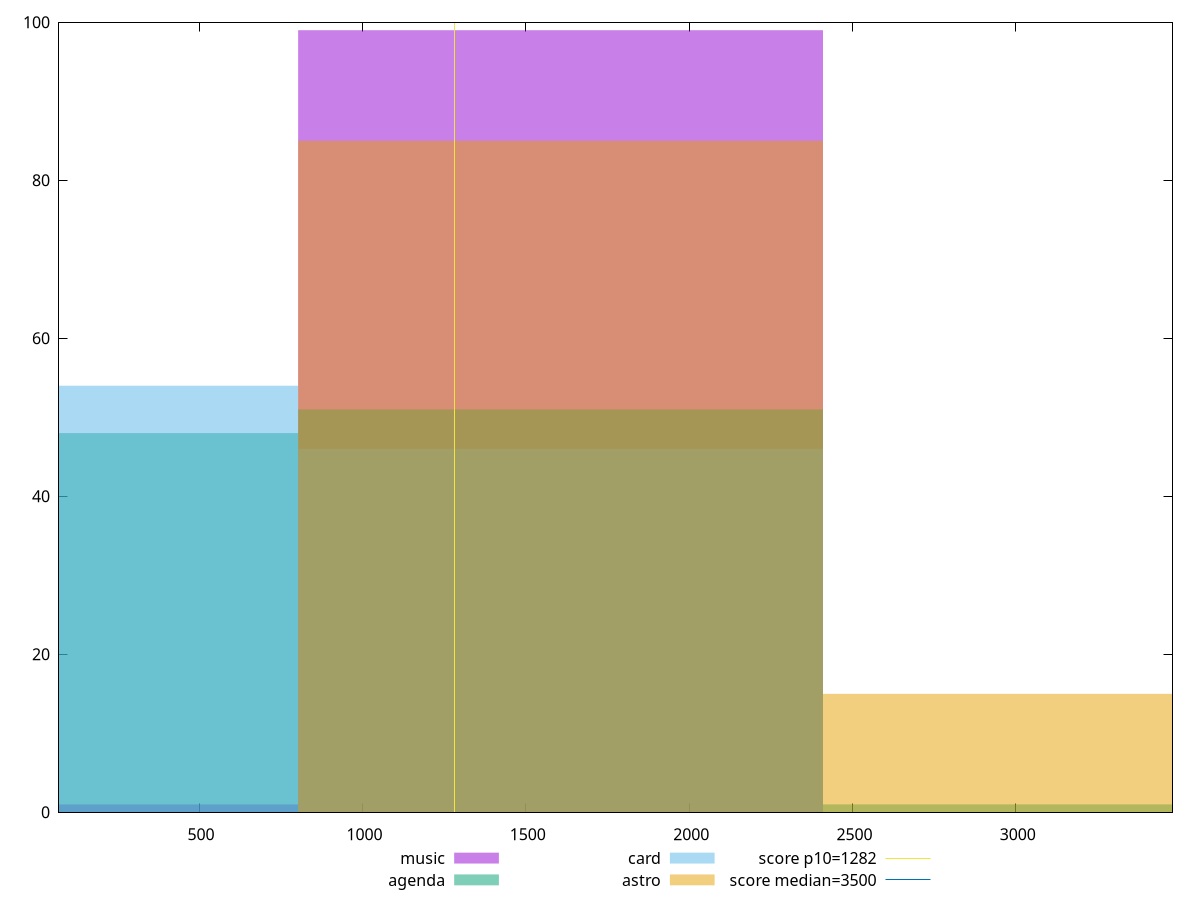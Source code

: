 reset

$music <<EOF
1606.4424314969833 99
0 1
EOF

$agenda <<EOF
1606.4424314969833 51
0 48
3212.8848629939666 1
EOF

$card <<EOF
0 54
1606.4424314969833 46
EOF

$astro <<EOF
1606.4424314969833 85
3212.8848629939666 15
EOF

set key outside below
set boxwidth 1606.4424314969833
set xrange [71.24799999999999:3479.4199999999983]
set yrange [0:100]
set trange [0:100]
set style fill transparent solid 0.5 noborder

set parametric
set terminal svg size 640, 520 enhanced background rgb 'white'
set output "reports/report_00028_2021-02-24T12-49-42.674Z/bootup-time/comparison/histogram/all_raw.svg"

plot $music title "music" with boxes, \
     $agenda title "agenda" with boxes, \
     $card title "card" with boxes, \
     $astro title "astro" with boxes, \
     1282,t title "score p10=1282", \
     3500,t title "score median=3500"

reset
